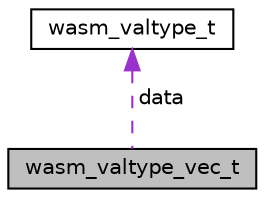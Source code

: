 digraph "wasm_valtype_vec_t"
{
 // LATEX_PDF_SIZE
  edge [fontname="Helvetica",fontsize="10",labelfontname="Helvetica",labelfontsize="10"];
  node [fontname="Helvetica",fontsize="10",shape=record];
  Node1 [label="wasm_valtype_vec_t",height=0.2,width=0.4,color="black", fillcolor="grey75", style="filled", fontcolor="black",tooltip="A list of wasm_valtype_t values."];
  Node2 -> Node1 [dir="back",color="darkorchid3",fontsize="10",style="dashed",label=" data" ,fontname="Helvetica"];
  Node2 [label="wasm_valtype_t",height=0.2,width=0.4,color="black", fillcolor="white", style="filled",URL="$structwasm__valtype__t.html",tooltip="An object representing the type of a value."];
}
